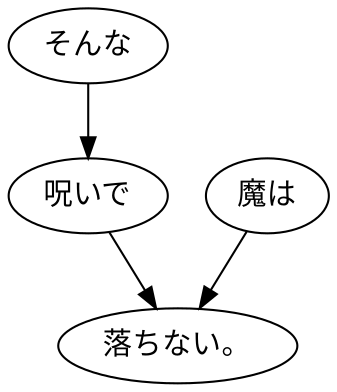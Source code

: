 digraph graph612 {
	node0 [label="そんな"];
	node1 [label="呪いで"];
	node2 [label="魔は"];
	node3 [label="落ちない。"];
	node0 -> node1;
	node1 -> node3;
	node2 -> node3;
}
